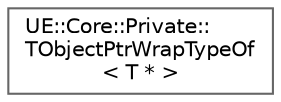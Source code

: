 digraph "Graphical Class Hierarchy"
{
 // INTERACTIVE_SVG=YES
 // LATEX_PDF_SIZE
  bgcolor="transparent";
  edge [fontname=Helvetica,fontsize=10,labelfontname=Helvetica,labelfontsize=10];
  node [fontname=Helvetica,fontsize=10,shape=box,height=0.2,width=0.4];
  rankdir="LR";
  Node0 [id="Node000000",label="UE::Core::Private::\lTObjectPtrWrapTypeOf\l\< T * \>",height=0.2,width=0.4,color="grey40", fillcolor="white", style="filled",URL="$d3/d5c/structUE_1_1Core_1_1Private_1_1TObjectPtrWrapTypeOf_3_01T_01_5_01_4.html",tooltip=" "];
}
